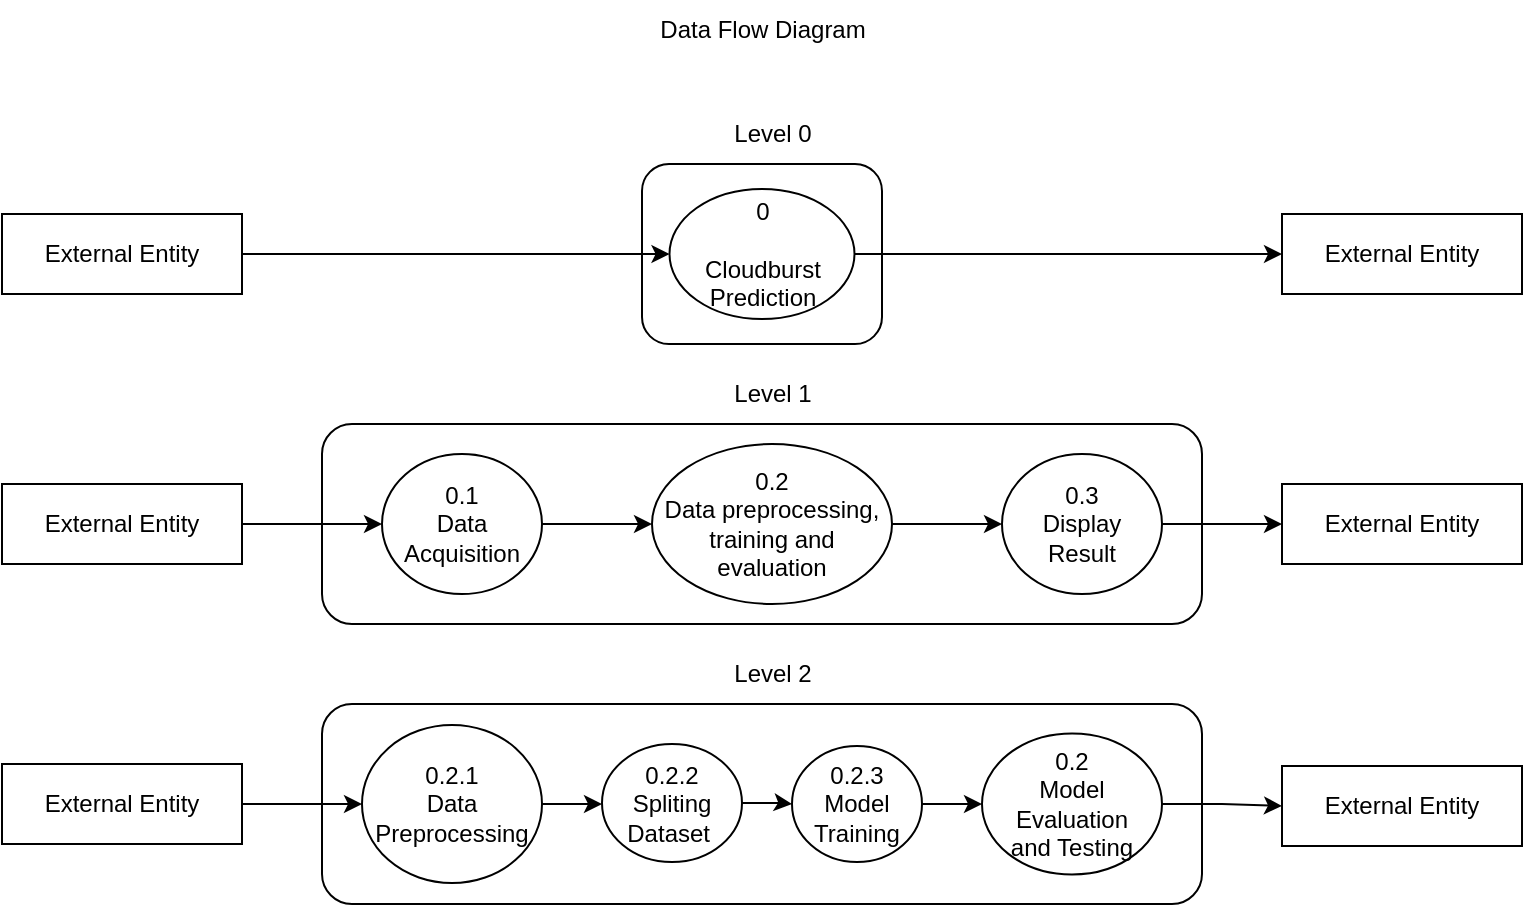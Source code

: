 <mxfile version="23.1.5" type="device">
  <diagram name="Page-1" id="0wYfP2QB9W7366TN0-wd">
    <mxGraphModel dx="1290" dy="596" grid="1" gridSize="10" guides="1" tooltips="1" connect="1" arrows="1" fold="1" page="1" pageScale="1" pageWidth="850" pageHeight="1100" math="0" shadow="0">
      <root>
        <mxCell id="0" />
        <mxCell id="1" parent="0" />
        <mxCell id="sed4JzWXdzyUHWOQvcSt-21" value="" style="rounded=1;whiteSpace=wrap;html=1;" parent="1" vertex="1">
          <mxGeometry x="360" y="110" width="120" height="90" as="geometry" />
        </mxCell>
        <mxCell id="qKXC1brmMdw-7b1Lw4Be-31" style="edgeStyle=orthogonalEdgeStyle;rounded=0;orthogonalLoop=1;jettySize=auto;html=1;entryX=0;entryY=0.5;entryDx=0;entryDy=0;" edge="1" parent="1" source="sed4JzWXdzyUHWOQvcSt-22" target="sed4JzWXdzyUHWOQvcSt-23">
          <mxGeometry relative="1" as="geometry" />
        </mxCell>
        <mxCell id="sed4JzWXdzyUHWOQvcSt-22" value="External Entity" style="rounded=0;whiteSpace=wrap;html=1;" parent="1" vertex="1">
          <mxGeometry x="40" y="135" width="120" height="40" as="geometry" />
        </mxCell>
        <mxCell id="qKXC1brmMdw-7b1Lw4Be-32" style="edgeStyle=orthogonalEdgeStyle;rounded=0;orthogonalLoop=1;jettySize=auto;html=1;entryX=0;entryY=0.5;entryDx=0;entryDy=0;" edge="1" parent="1" source="sed4JzWXdzyUHWOQvcSt-23" target="qKXC1brmMdw-7b1Lw4Be-7">
          <mxGeometry relative="1" as="geometry" />
        </mxCell>
        <mxCell id="sed4JzWXdzyUHWOQvcSt-23" value="0&lt;br&gt;&lt;br&gt;Cloudburst &lt;br&gt;Prediction" style="ellipse;whiteSpace=wrap;html=1;" parent="1" vertex="1">
          <mxGeometry x="373.75" y="122.5" width="92.5" height="65" as="geometry" />
        </mxCell>
        <mxCell id="sed4JzWXdzyUHWOQvcSt-29" value="Level 0" style="text;html=1;align=center;verticalAlign=middle;resizable=0;points=[];autosize=1;strokeColor=none;fillColor=none;" parent="1" vertex="1">
          <mxGeometry x="395" y="80" width="60" height="30" as="geometry" />
        </mxCell>
        <mxCell id="sed4JzWXdzyUHWOQvcSt-30" value="" style="rounded=1;whiteSpace=wrap;html=1;" parent="1" vertex="1">
          <mxGeometry x="200" y="240" width="440" height="100" as="geometry" />
        </mxCell>
        <mxCell id="qKXC1brmMdw-7b1Lw4Be-33" style="edgeStyle=orthogonalEdgeStyle;rounded=0;orthogonalLoop=1;jettySize=auto;html=1;" edge="1" parent="1" source="sed4JzWXdzyUHWOQvcSt-32" target="sed4JzWXdzyUHWOQvcSt-34">
          <mxGeometry relative="1" as="geometry" />
        </mxCell>
        <mxCell id="sed4JzWXdzyUHWOQvcSt-32" value="External Entity" style="rounded=0;whiteSpace=wrap;html=1;" parent="1" vertex="1">
          <mxGeometry x="40" y="270" width="120" height="40" as="geometry" />
        </mxCell>
        <mxCell id="qKXC1brmMdw-7b1Lw4Be-34" style="edgeStyle=orthogonalEdgeStyle;rounded=0;orthogonalLoop=1;jettySize=auto;html=1;entryX=0;entryY=0.5;entryDx=0;entryDy=0;" edge="1" parent="1" source="sed4JzWXdzyUHWOQvcSt-34" target="sed4JzWXdzyUHWOQvcSt-37">
          <mxGeometry relative="1" as="geometry" />
        </mxCell>
        <mxCell id="sed4JzWXdzyUHWOQvcSt-34" value="0.1&lt;br&gt;Data &lt;br&gt;Acquisition" style="ellipse;whiteSpace=wrap;html=1;" parent="1" vertex="1">
          <mxGeometry x="230" y="255" width="80" height="70" as="geometry" />
        </mxCell>
        <mxCell id="sed4JzWXdzyUHWOQvcSt-35" value="External Entity" style="rounded=0;whiteSpace=wrap;html=1;" parent="1" vertex="1">
          <mxGeometry x="680" y="270" width="120" height="40" as="geometry" />
        </mxCell>
        <mxCell id="sed4JzWXdzyUHWOQvcSt-36" value="Level 1" style="text;html=1;align=center;verticalAlign=middle;resizable=0;points=[];autosize=1;strokeColor=none;fillColor=none;" parent="1" vertex="1">
          <mxGeometry x="395" y="210" width="60" height="30" as="geometry" />
        </mxCell>
        <mxCell id="qKXC1brmMdw-7b1Lw4Be-35" style="edgeStyle=orthogonalEdgeStyle;rounded=0;orthogonalLoop=1;jettySize=auto;html=1;entryX=0;entryY=0.5;entryDx=0;entryDy=0;" edge="1" parent="1" source="sed4JzWXdzyUHWOQvcSt-37" target="qKXC1brmMdw-7b1Lw4Be-5">
          <mxGeometry relative="1" as="geometry" />
        </mxCell>
        <mxCell id="sed4JzWXdzyUHWOQvcSt-37" value="0.2&lt;br&gt;Data preprocessing, training and evaluation" style="ellipse;whiteSpace=wrap;html=1;" parent="1" vertex="1">
          <mxGeometry x="365" y="250" width="120" height="80" as="geometry" />
        </mxCell>
        <mxCell id="sed4JzWXdzyUHWOQvcSt-42" value="" style="rounded=1;whiteSpace=wrap;html=1;" parent="1" vertex="1">
          <mxGeometry x="200" y="380" width="440" height="100" as="geometry" />
        </mxCell>
        <mxCell id="sed4JzWXdzyUHWOQvcSt-43" value="Level 2" style="text;html=1;align=center;verticalAlign=middle;resizable=0;points=[];autosize=1;strokeColor=none;fillColor=none;" parent="1" vertex="1">
          <mxGeometry x="395" y="350" width="60" height="30" as="geometry" />
        </mxCell>
        <mxCell id="qKXC1brmMdw-7b1Lw4Be-28" style="edgeStyle=orthogonalEdgeStyle;rounded=0;orthogonalLoop=1;jettySize=auto;html=1;entryX=0;entryY=0.5;entryDx=0;entryDy=0;" edge="1" parent="1" source="sed4JzWXdzyUHWOQvcSt-44" target="sed4JzWXdzyUHWOQvcSt-46">
          <mxGeometry relative="1" as="geometry" />
        </mxCell>
        <mxCell id="sed4JzWXdzyUHWOQvcSt-44" value="0.2.2&lt;br&gt;Spliting &lt;br&gt;Dataset&amp;nbsp;" style="ellipse;whiteSpace=wrap;html=1;" parent="1" vertex="1">
          <mxGeometry x="340" y="400" width="70" height="59" as="geometry" />
        </mxCell>
        <mxCell id="qKXC1brmMdw-7b1Lw4Be-25" style="edgeStyle=orthogonalEdgeStyle;rounded=0;orthogonalLoop=1;jettySize=auto;html=1;entryX=0;entryY=0.5;entryDx=0;entryDy=0;" edge="1" parent="1" source="sed4JzWXdzyUHWOQvcSt-46" target="sed4JzWXdzyUHWOQvcSt-51">
          <mxGeometry relative="1" as="geometry" />
        </mxCell>
        <mxCell id="sed4JzWXdzyUHWOQvcSt-46" value="0.2.3&lt;br&gt;Model &lt;br&gt;Training" style="ellipse;whiteSpace=wrap;html=1;" parent="1" vertex="1">
          <mxGeometry x="435" y="401" width="65" height="58" as="geometry" />
        </mxCell>
        <mxCell id="qKXC1brmMdw-7b1Lw4Be-23" style="edgeStyle=orthogonalEdgeStyle;rounded=0;orthogonalLoop=1;jettySize=auto;html=1;exitX=1;exitY=0.5;exitDx=0;exitDy=0;entryX=0;entryY=0.5;entryDx=0;entryDy=0;" edge="1" parent="1" source="sed4JzWXdzyUHWOQvcSt-48" target="sed4JzWXdzyUHWOQvcSt-44">
          <mxGeometry relative="1" as="geometry" />
        </mxCell>
        <mxCell id="sed4JzWXdzyUHWOQvcSt-48" value="0.2.1&lt;br&gt;Data Preprocessing" style="ellipse;whiteSpace=wrap;html=1;" parent="1" vertex="1">
          <mxGeometry x="220" y="390.5" width="90" height="79" as="geometry" />
        </mxCell>
        <mxCell id="qKXC1brmMdw-7b1Lw4Be-30" style="edgeStyle=orthogonalEdgeStyle;rounded=0;orthogonalLoop=1;jettySize=auto;html=1;entryX=0;entryY=0.5;entryDx=0;entryDy=0;" edge="1" parent="1" source="sed4JzWXdzyUHWOQvcSt-51" target="qKXC1brmMdw-7b1Lw4Be-8">
          <mxGeometry relative="1" as="geometry" />
        </mxCell>
        <mxCell id="sed4JzWXdzyUHWOQvcSt-51" value="0.2&lt;br&gt;Model &lt;br&gt;Evaluation&lt;br&gt;and Testing" style="ellipse;whiteSpace=wrap;html=1;" parent="1" vertex="1">
          <mxGeometry x="530" y="394.75" width="90" height="70.5" as="geometry" />
        </mxCell>
        <mxCell id="qKXC1brmMdw-7b1Lw4Be-36" style="edgeStyle=orthogonalEdgeStyle;rounded=0;orthogonalLoop=1;jettySize=auto;html=1;entryX=0;entryY=0.5;entryDx=0;entryDy=0;" edge="1" parent="1" source="qKXC1brmMdw-7b1Lw4Be-5" target="sed4JzWXdzyUHWOQvcSt-35">
          <mxGeometry relative="1" as="geometry" />
        </mxCell>
        <mxCell id="qKXC1brmMdw-7b1Lw4Be-5" value="0.3&lt;br&gt;Display&lt;br&gt;Result" style="ellipse;whiteSpace=wrap;html=1;" vertex="1" parent="1">
          <mxGeometry x="540" y="255" width="80" height="70" as="geometry" />
        </mxCell>
        <mxCell id="qKXC1brmMdw-7b1Lw4Be-7" value="External Entity" style="rounded=0;whiteSpace=wrap;html=1;" vertex="1" parent="1">
          <mxGeometry x="680" y="135" width="120" height="40" as="geometry" />
        </mxCell>
        <mxCell id="qKXC1brmMdw-7b1Lw4Be-8" value="External Entity" style="rounded=0;whiteSpace=wrap;html=1;" vertex="1" parent="1">
          <mxGeometry x="680" y="411" width="120" height="40" as="geometry" />
        </mxCell>
        <mxCell id="qKXC1brmMdw-7b1Lw4Be-11" style="edgeStyle=orthogonalEdgeStyle;rounded=0;orthogonalLoop=1;jettySize=auto;html=1;entryX=0;entryY=0.5;entryDx=0;entryDy=0;" edge="1" parent="1" source="qKXC1brmMdw-7b1Lw4Be-9" target="sed4JzWXdzyUHWOQvcSt-48">
          <mxGeometry relative="1" as="geometry" />
        </mxCell>
        <mxCell id="qKXC1brmMdw-7b1Lw4Be-9" value="External Entity" style="rounded=0;whiteSpace=wrap;html=1;" vertex="1" parent="1">
          <mxGeometry x="40" y="410" width="120" height="40" as="geometry" />
        </mxCell>
        <mxCell id="qKXC1brmMdw-7b1Lw4Be-37" value="Data Flow Diagram" style="text;html=1;align=center;verticalAlign=middle;resizable=0;points=[];autosize=1;strokeColor=none;fillColor=none;" vertex="1" parent="1">
          <mxGeometry x="355" y="28" width="130" height="30" as="geometry" />
        </mxCell>
      </root>
    </mxGraphModel>
  </diagram>
</mxfile>
